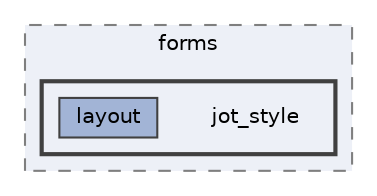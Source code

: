 digraph "resources/views/frontend/subdomain/forms/jot_style"
{
 // LATEX_PDF_SIZE
  bgcolor="transparent";
  edge [fontname=Helvetica,fontsize=10,labelfontname=Helvetica,labelfontsize=10];
  node [fontname=Helvetica,fontsize=10,shape=box,height=0.2,width=0.4];
  compound=true
  subgraph clusterdir_9106873c1be9a4064e97175c621512b9 {
    graph [ bgcolor="#edf0f7", pencolor="grey50", label="forms", fontname=Helvetica,fontsize=10 style="filled,dashed", URL="dir_9106873c1be9a4064e97175c621512b9.html",tooltip=""]
  subgraph clusterdir_6172997db9caa0f2fc754e67f908e0b3 {
    graph [ bgcolor="#edf0f7", pencolor="grey25", label="", fontname=Helvetica,fontsize=10 style="filled,bold", URL="dir_6172997db9caa0f2fc754e67f908e0b3.html",tooltip=""]
    dir_6172997db9caa0f2fc754e67f908e0b3 [shape=plaintext, label="jot_style"];
  dir_680f59e65376221003f11a80a76d7ca8 [label="layout", fillcolor="#a2b4d6", color="grey25", style="filled", URL="dir_680f59e65376221003f11a80a76d7ca8.html",tooltip=""];
  }
  }
}
